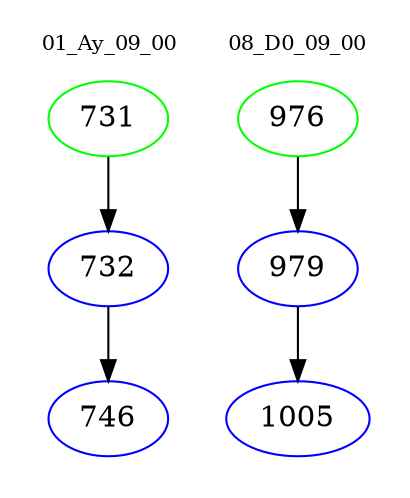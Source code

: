 digraph{
subgraph cluster_0 {
color = white
label = "01_Ay_09_00";
fontsize=10;
T0_731 [label="731", color="green"]
T0_731 -> T0_732 [color="black"]
T0_732 [label="732", color="blue"]
T0_732 -> T0_746 [color="black"]
T0_746 [label="746", color="blue"]
}
subgraph cluster_1 {
color = white
label = "08_D0_09_00";
fontsize=10;
T1_976 [label="976", color="green"]
T1_976 -> T1_979 [color="black"]
T1_979 [label="979", color="blue"]
T1_979 -> T1_1005 [color="black"]
T1_1005 [label="1005", color="blue"]
}
}
